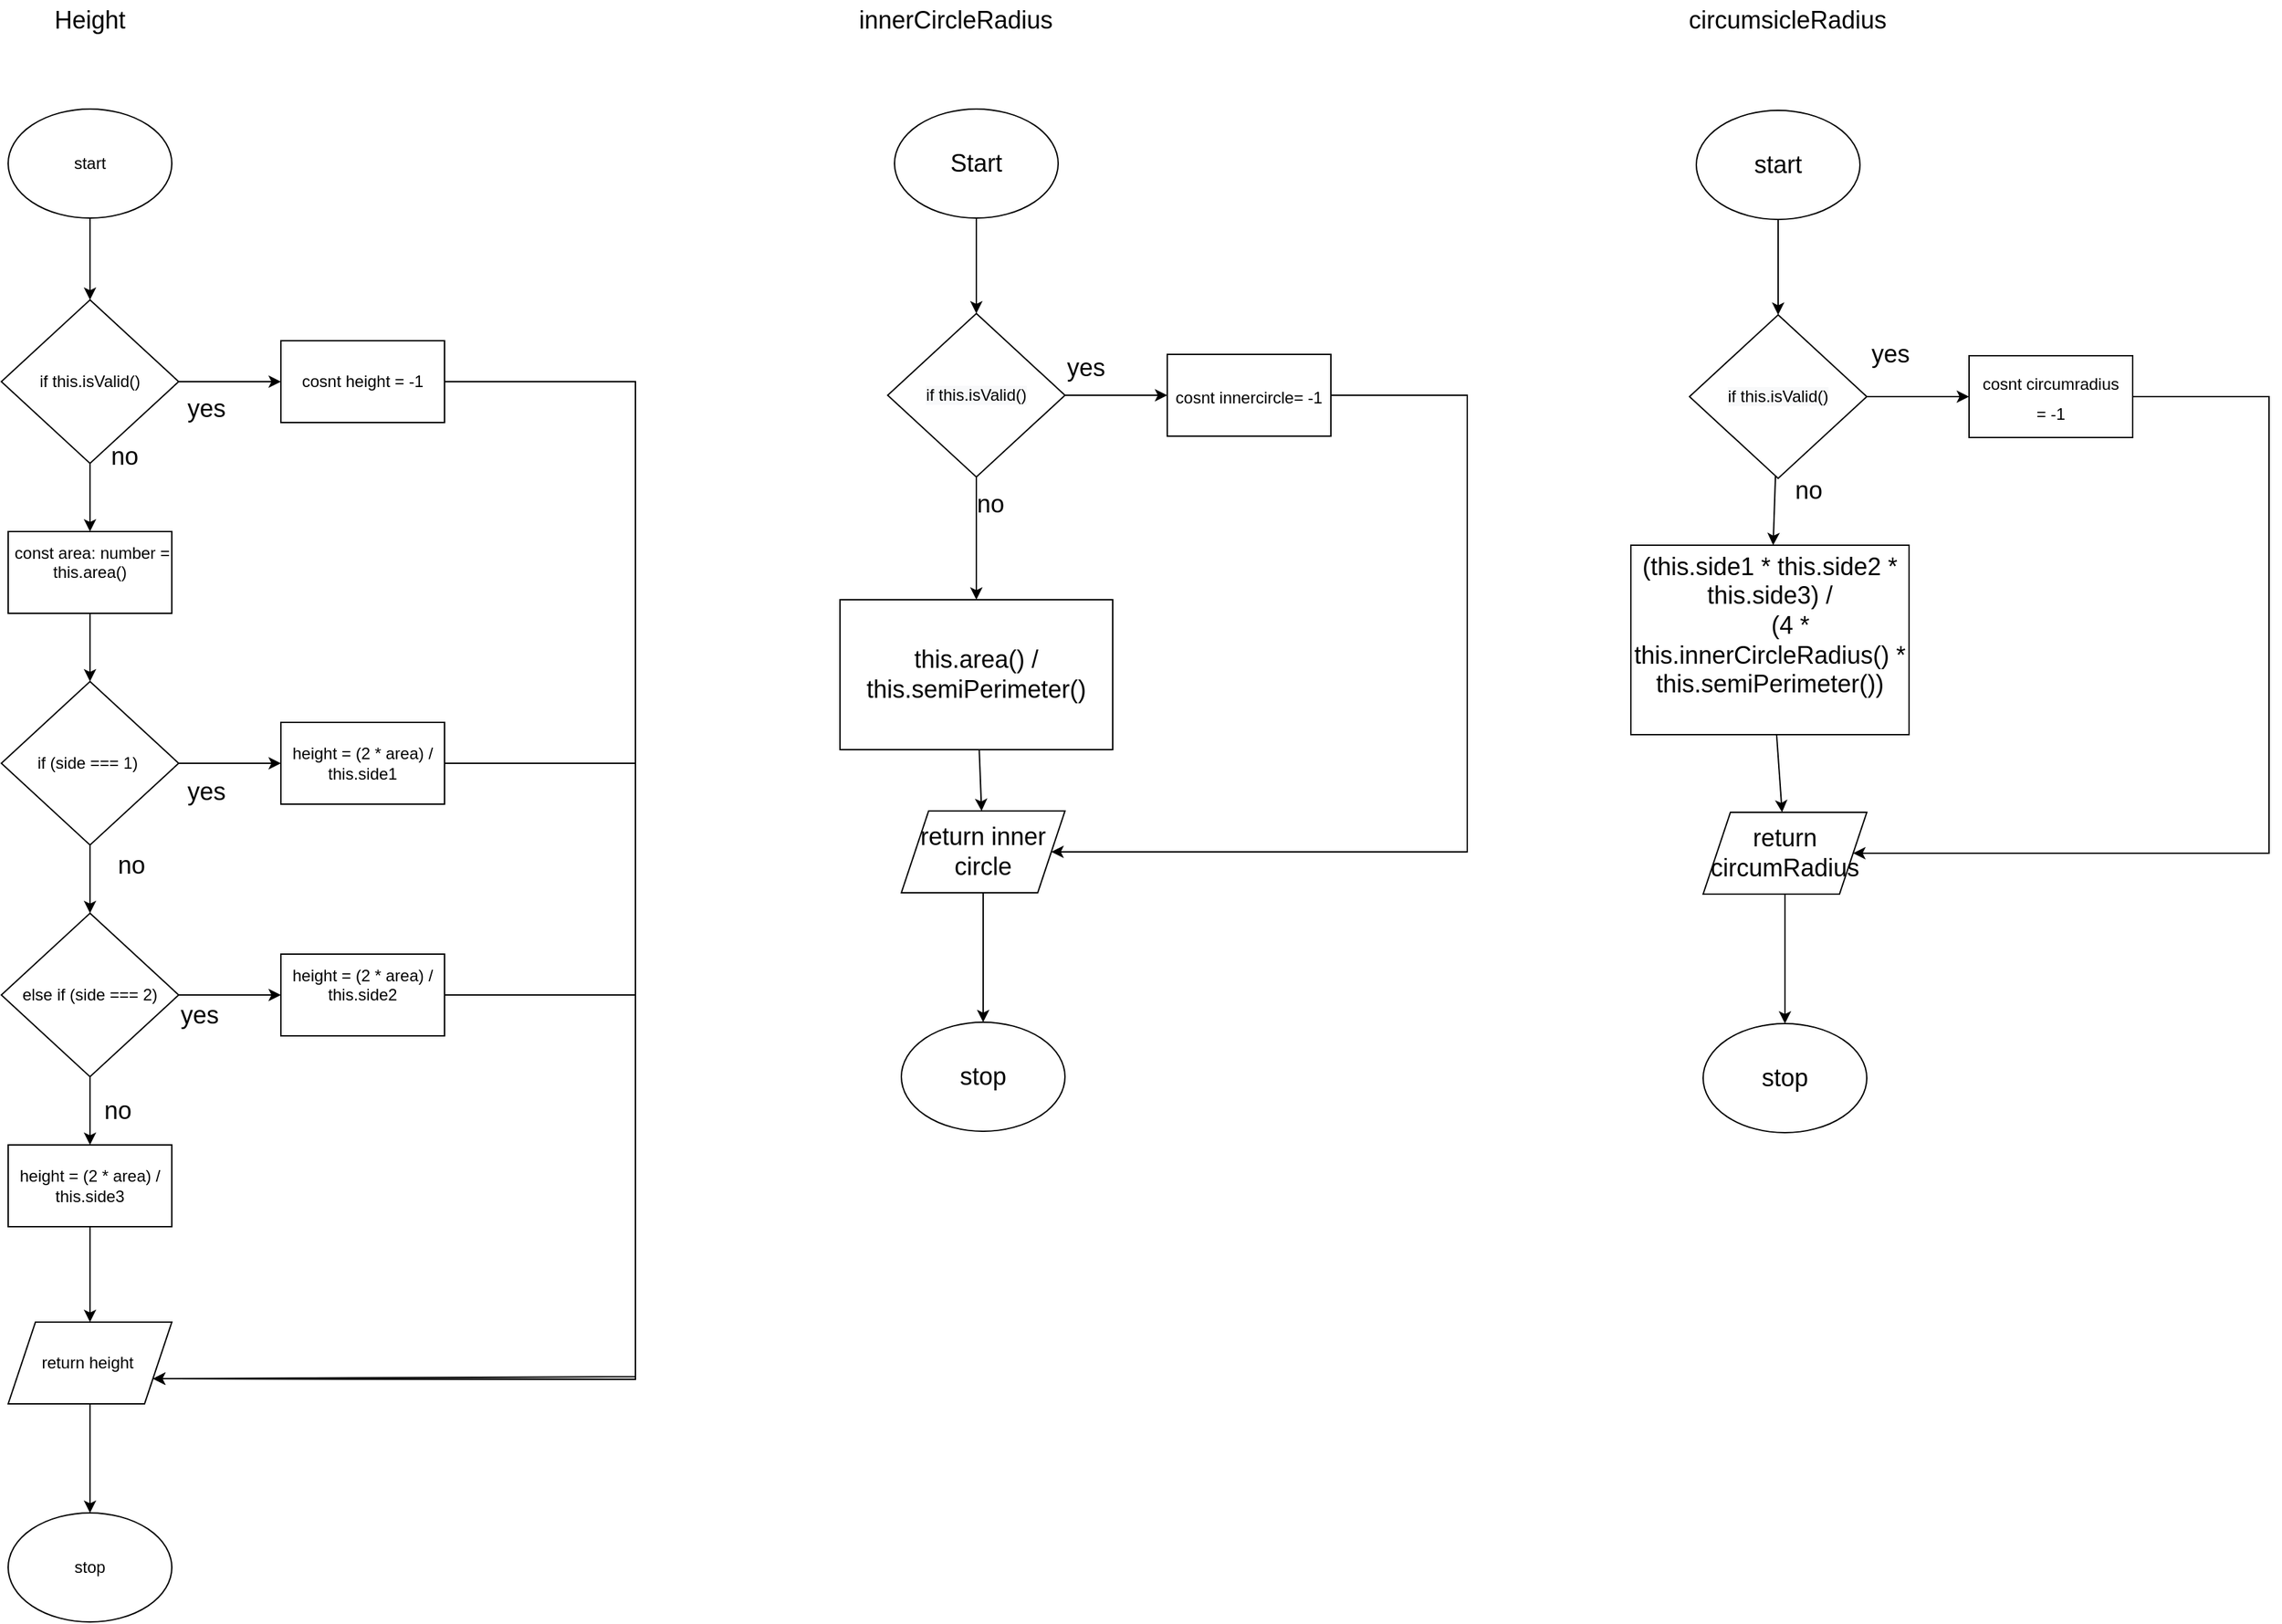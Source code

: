 <mxfile>
    <diagram id="4KkaCEr9CVkL8nyE6fed" name="Page-1">
        <mxGraphModel dx="958" dy="1805" grid="1" gridSize="10" guides="1" tooltips="1" connect="1" arrows="1" fold="1" page="1" pageScale="1" pageWidth="827" pageHeight="1169" math="0" shadow="0">
            <root>
                <mxCell id="0"/>
                <mxCell id="1" parent="0"/>
                <mxCell id="2" value="stop" style="ellipse;whiteSpace=wrap;html=1;" vertex="1" parent="1">
                    <mxGeometry x="70" y="1040" width="120" height="80" as="geometry"/>
                </mxCell>
                <mxCell id="24" value="" style="edgeStyle=none;html=1;fontSize=18;" edge="1" parent="1" source="3" target="6">
                    <mxGeometry relative="1" as="geometry"/>
                </mxCell>
                <mxCell id="3" value="start" style="ellipse;whiteSpace=wrap;html=1;" vertex="1" parent="1">
                    <mxGeometry x="70" y="10" width="120" height="80" as="geometry"/>
                </mxCell>
                <mxCell id="28" value="" style="edgeStyle=none;html=1;fontSize=18;" edge="1" parent="1" source="4" target="8">
                    <mxGeometry relative="1" as="geometry"/>
                </mxCell>
                <mxCell id="32" value="" style="edgeStyle=none;html=1;fontSize=18;" edge="1" parent="1" source="4" target="10">
                    <mxGeometry relative="1" as="geometry"/>
                </mxCell>
                <mxCell id="4" value="else if (side === 2)" style="rhombus;whiteSpace=wrap;html=1;" vertex="1" parent="1">
                    <mxGeometry x="65" y="600" width="130" height="120" as="geometry"/>
                </mxCell>
                <mxCell id="27" value="" style="edgeStyle=none;html=1;fontSize=18;" edge="1" parent="1" source="5" target="4">
                    <mxGeometry relative="1" as="geometry"/>
                </mxCell>
                <mxCell id="31" value="" style="edgeStyle=none;html=1;fontSize=18;" edge="1" parent="1" source="5" target="11">
                    <mxGeometry relative="1" as="geometry"/>
                </mxCell>
                <mxCell id="5" value="if (side === 1)&amp;nbsp;" style="rhombus;whiteSpace=wrap;html=1;" vertex="1" parent="1">
                    <mxGeometry x="65" y="430" width="130" height="120" as="geometry"/>
                </mxCell>
                <mxCell id="25" value="" style="edgeStyle=none;html=1;fontSize=18;" edge="1" parent="1" source="6" target="7">
                    <mxGeometry relative="1" as="geometry"/>
                </mxCell>
                <mxCell id="33" value="" style="edgeStyle=none;html=1;fontSize=18;" edge="1" parent="1" source="6" target="12">
                    <mxGeometry relative="1" as="geometry"/>
                </mxCell>
                <mxCell id="6" value="if this.isValid()" style="rhombus;whiteSpace=wrap;html=1;" vertex="1" parent="1">
                    <mxGeometry x="65" y="150" width="130" height="120" as="geometry"/>
                </mxCell>
                <mxCell id="26" value="" style="edgeStyle=none;html=1;fontSize=18;" edge="1" parent="1" source="7" target="5">
                    <mxGeometry relative="1" as="geometry"/>
                </mxCell>
                <mxCell id="7" value="&lt;div&gt;&amp;nbsp;const area: number = this.area()&lt;/div&gt;&lt;div&gt;&lt;br&gt;&lt;/div&gt;" style="rounded=0;whiteSpace=wrap;html=1;" vertex="1" parent="1">
                    <mxGeometry x="70" y="320" width="120" height="60" as="geometry"/>
                </mxCell>
                <mxCell id="29" value="" style="edgeStyle=none;html=1;fontSize=18;" edge="1" parent="1" source="8" target="9">
                    <mxGeometry relative="1" as="geometry"/>
                </mxCell>
                <mxCell id="8" value="&lt;div&gt;height = (2 * area) / this.side3&lt;/div&gt;" style="rounded=0;whiteSpace=wrap;html=1;" vertex="1" parent="1">
                    <mxGeometry x="70" y="770" width="120" height="60" as="geometry"/>
                </mxCell>
                <mxCell id="30" value="" style="edgeStyle=none;html=1;fontSize=18;" edge="1" parent="1" source="9" target="2">
                    <mxGeometry relative="1" as="geometry"/>
                </mxCell>
                <mxCell id="9" value="return height&amp;nbsp;" style="shape=parallelogram;perimeter=parallelogramPerimeter;whiteSpace=wrap;html=1;fixedSize=1;" vertex="1" parent="1">
                    <mxGeometry x="70" y="900" width="120" height="60" as="geometry"/>
                </mxCell>
                <mxCell id="37" style="edgeStyle=none;rounded=0;html=1;entryX=1;entryY=0.75;entryDx=0;entryDy=0;fontSize=18;" edge="1" parent="1" source="10" target="9">
                    <mxGeometry relative="1" as="geometry">
                        <Array as="points">
                            <mxPoint x="530" y="660"/>
                            <mxPoint x="530" y="940"/>
                        </Array>
                    </mxGeometry>
                </mxCell>
                <mxCell id="10" value="&lt;div&gt;height = (2 * area) / this.side2&lt;/div&gt;&lt;div&gt;&lt;br&gt;&lt;/div&gt;" style="rounded=0;whiteSpace=wrap;html=1;" vertex="1" parent="1">
                    <mxGeometry x="270" y="630" width="120" height="60" as="geometry"/>
                </mxCell>
                <mxCell id="36" style="edgeStyle=none;html=1;entryX=1;entryY=0.75;entryDx=0;entryDy=0;fontSize=18;rounded=0;" edge="1" parent="1" source="11" target="9">
                    <mxGeometry relative="1" as="geometry">
                        <Array as="points">
                            <mxPoint x="530" y="490"/>
                            <mxPoint x="530" y="942"/>
                        </Array>
                    </mxGeometry>
                </mxCell>
                <mxCell id="11" value="height = (2 * area) / this.side1" style="rounded=0;whiteSpace=wrap;html=1;" vertex="1" parent="1">
                    <mxGeometry x="270" y="460" width="120" height="60" as="geometry"/>
                </mxCell>
                <mxCell id="35" style="edgeStyle=none;html=1;entryX=1;entryY=0.75;entryDx=0;entryDy=0;fontSize=18;rounded=0;" edge="1" parent="1" source="12" target="9">
                    <mxGeometry relative="1" as="geometry">
                        <Array as="points">
                            <mxPoint x="530" y="210"/>
                            <mxPoint x="530" y="942"/>
                        </Array>
                    </mxGeometry>
                </mxCell>
                <mxCell id="12" value="cosnt height = -1" style="rounded=0;whiteSpace=wrap;html=1;" vertex="1" parent="1">
                    <mxGeometry x="270" y="180" width="120" height="60" as="geometry"/>
                </mxCell>
                <mxCell id="13" value="&lt;font style=&quot;font-size: 18px&quot;&gt;Height&lt;/font&gt;" style="text;html=1;strokeColor=none;fillColor=none;align=center;verticalAlign=middle;whiteSpace=wrap;rounded=0;" vertex="1" parent="1">
                    <mxGeometry x="85" y="-70" width="90" height="30" as="geometry"/>
                </mxCell>
                <mxCell id="16" value="&lt;font style=&quot;font-size: 18px&quot;&gt;circumsicleRadius&lt;/font&gt;" style="text;html=1;strokeColor=none;fillColor=none;align=center;verticalAlign=middle;whiteSpace=wrap;rounded=0;" vertex="1" parent="1">
                    <mxGeometry x="1330" y="-70" width="90" height="30" as="geometry"/>
                </mxCell>
                <mxCell id="17" value="&lt;font style=&quot;font-size: 18px&quot;&gt;innerCircleRadius&lt;/font&gt;" style="text;html=1;strokeColor=none;fillColor=none;align=center;verticalAlign=middle;whiteSpace=wrap;rounded=0;" vertex="1" parent="1">
                    <mxGeometry x="720" y="-70" width="90" height="30" as="geometry"/>
                </mxCell>
                <mxCell id="18" value="stop" style="ellipse;whiteSpace=wrap;html=1;fontSize=18;" vertex="1" parent="1">
                    <mxGeometry x="725" y="680" width="120" height="80" as="geometry"/>
                </mxCell>
                <mxCell id="38" value="" style="edgeStyle=none;rounded=0;html=1;fontSize=18;" edge="1" parent="1" source="19" target="20">
                    <mxGeometry relative="1" as="geometry"/>
                </mxCell>
                <mxCell id="19" value="Start" style="ellipse;whiteSpace=wrap;html=1;fontSize=18;" vertex="1" parent="1">
                    <mxGeometry x="720" y="10" width="120" height="80" as="geometry"/>
                </mxCell>
                <mxCell id="39" value="" style="edgeStyle=none;rounded=0;html=1;fontSize=18;" edge="1" parent="1" source="20" target="21">
                    <mxGeometry relative="1" as="geometry"/>
                </mxCell>
                <mxCell id="42" value="" style="edgeStyle=none;rounded=0;html=1;fontSize=18;" edge="1" parent="1" source="20" target="23">
                    <mxGeometry relative="1" as="geometry"/>
                </mxCell>
                <mxCell id="20" value="&#10;&#10;&lt;span style=&quot;color: rgb(0, 0, 0); font-family: helvetica; font-size: 12px; font-style: normal; font-weight: 400; letter-spacing: normal; text-align: center; text-indent: 0px; text-transform: none; word-spacing: 0px; background-color: rgb(248, 249, 250); display: inline; float: none;&quot;&gt;if this.isValid()&lt;/span&gt;&#10;&#10;" style="rhombus;whiteSpace=wrap;html=1;" vertex="1" parent="1">
                    <mxGeometry x="715" y="160" width="130" height="120" as="geometry"/>
                </mxCell>
                <mxCell id="40" value="" style="edgeStyle=none;rounded=0;html=1;fontSize=18;" edge="1" parent="1" source="21" target="22">
                    <mxGeometry relative="1" as="geometry"/>
                </mxCell>
                <mxCell id="21" value="this.area() / this.semiPerimeter()" style="rounded=0;whiteSpace=wrap;html=1;fontSize=18;" vertex="1" parent="1">
                    <mxGeometry x="680" y="370" width="200" height="110" as="geometry"/>
                </mxCell>
                <mxCell id="41" value="" style="edgeStyle=none;rounded=0;html=1;fontSize=18;" edge="1" parent="1" source="22" target="18">
                    <mxGeometry relative="1" as="geometry"/>
                </mxCell>
                <mxCell id="22" value="return inner circle" style="shape=parallelogram;perimeter=parallelogramPerimeter;whiteSpace=wrap;html=1;fixedSize=1;fontSize=18;" vertex="1" parent="1">
                    <mxGeometry x="725" y="525" width="120" height="60" as="geometry"/>
                </mxCell>
                <mxCell id="43" style="edgeStyle=none;rounded=0;html=1;entryX=1;entryY=0.5;entryDx=0;entryDy=0;fontSize=18;" edge="1" parent="1" source="23" target="22">
                    <mxGeometry relative="1" as="geometry">
                        <Array as="points">
                            <mxPoint x="1140" y="220"/>
                            <mxPoint x="1140" y="555"/>
                        </Array>
                    </mxGeometry>
                </mxCell>
                <mxCell id="23" value="&lt;span style=&quot;font-size: 12px&quot;&gt;cosnt innercircle= -1&lt;/span&gt;" style="rounded=0;whiteSpace=wrap;html=1;fontSize=18;" vertex="1" parent="1">
                    <mxGeometry x="920" y="190" width="120" height="60" as="geometry"/>
                </mxCell>
                <mxCell id="44" value="stop" style="ellipse;whiteSpace=wrap;html=1;fontSize=18;" vertex="1" parent="1">
                    <mxGeometry x="1313" y="681" width="120" height="80" as="geometry"/>
                </mxCell>
                <mxCell id="45" value="" style="edgeStyle=none;rounded=0;html=1;fontSize=18;" edge="1" parent="1" source="46" target="49">
                    <mxGeometry relative="1" as="geometry"/>
                </mxCell>
                <mxCell id="46" value="start" style="ellipse;whiteSpace=wrap;html=1;fontSize=18;" vertex="1" parent="1">
                    <mxGeometry x="1308" y="11" width="120" height="80" as="geometry"/>
                </mxCell>
                <mxCell id="47" value="" style="edgeStyle=none;rounded=0;html=1;fontSize=18;" edge="1" parent="1" source="49" target="51">
                    <mxGeometry relative="1" as="geometry"/>
                </mxCell>
                <mxCell id="48" value="" style="edgeStyle=none;rounded=0;html=1;fontSize=18;" edge="1" parent="1" source="49" target="55">
                    <mxGeometry relative="1" as="geometry"/>
                </mxCell>
                <mxCell id="49" value="&#10;&#10;&lt;span style=&quot;color: rgb(0, 0, 0); font-size: 12px; font-style: normal; font-weight: 400; letter-spacing: normal; text-align: center; text-indent: 0px; text-transform: none; word-spacing: 0px; font-family: helvetica; background-color: rgb(248, 249, 250); display: inline; float: none;&quot;&gt;if this.isValid()&lt;/span&gt;&lt;br style=&quot;color: rgb(0, 0, 0); font-family: helvetica; font-size: 12px; font-style: normal; font-weight: 400; letter-spacing: normal; text-align: center; text-indent: 0px; text-transform: none; word-spacing: 0px; background-color: rgb(248, 249, 250);&quot;&gt;&#10;&#10;" style="rhombus;whiteSpace=wrap;html=1;" vertex="1" parent="1">
                    <mxGeometry x="1303" y="161" width="130" height="120" as="geometry"/>
                </mxCell>
                <mxCell id="50" value="" style="edgeStyle=none;rounded=0;html=1;fontSize=18;" edge="1" parent="1" source="51" target="53">
                    <mxGeometry relative="1" as="geometry"/>
                </mxCell>
                <mxCell id="51" value="&lt;div&gt;(this.side1 * this.side2 * this.side3) /&lt;/div&gt;&lt;div&gt;&amp;nbsp; &amp;nbsp; &amp;nbsp; (4 * this.innerCircleRadius() * this.semiPerimeter())&lt;/div&gt;&lt;div&gt;&lt;br&gt;&lt;/div&gt;" style="rounded=0;whiteSpace=wrap;html=1;fontSize=18;" vertex="1" parent="1">
                    <mxGeometry x="1260" y="330" width="204" height="139" as="geometry"/>
                </mxCell>
                <mxCell id="52" value="" style="edgeStyle=none;rounded=0;html=1;fontSize=18;" edge="1" parent="1" source="53" target="44">
                    <mxGeometry relative="1" as="geometry"/>
                </mxCell>
                <mxCell id="53" value="return circumRadius" style="shape=parallelogram;perimeter=parallelogramPerimeter;whiteSpace=wrap;html=1;fixedSize=1;fontSize=18;" vertex="1" parent="1">
                    <mxGeometry x="1313" y="526" width="120" height="60" as="geometry"/>
                </mxCell>
                <mxCell id="54" style="edgeStyle=none;rounded=0;html=1;entryX=1;entryY=0.5;entryDx=0;entryDy=0;fontSize=18;" edge="1" parent="1" source="55" target="53">
                    <mxGeometry relative="1" as="geometry">
                        <Array as="points">
                            <mxPoint x="1728" y="221"/>
                            <mxPoint x="1728" y="556"/>
                        </Array>
                    </mxGeometry>
                </mxCell>
                <mxCell id="55" value="&lt;span style=&quot;font-size: 12px&quot;&gt;cosnt circumradius&lt;br&gt;= -1&lt;/span&gt;" style="rounded=0;whiteSpace=wrap;html=1;fontSize=18;" vertex="1" parent="1">
                    <mxGeometry x="1508" y="191" width="120" height="60" as="geometry"/>
                </mxCell>
                <mxCell id="56" value="no" style="text;html=1;align=center;verticalAlign=middle;resizable=0;points=[];autosize=1;strokeColor=none;fillColor=none;fontSize=18;" vertex="1" parent="1">
                    <mxGeometry x="135" y="250" width="40" height="30" as="geometry"/>
                </mxCell>
                <mxCell id="58" value="yes" style="text;html=1;align=center;verticalAlign=middle;resizable=0;points=[];autosize=1;strokeColor=none;fillColor=none;fontSize=18;" vertex="1" parent="1">
                    <mxGeometry x="840" y="185" width="40" height="30" as="geometry"/>
                </mxCell>
                <mxCell id="59" value="no" style="text;html=1;align=center;verticalAlign=middle;resizable=0;points=[];autosize=1;strokeColor=none;fillColor=none;fontSize=18;" vertex="1" parent="1">
                    <mxGeometry x="770" y="285" width="40" height="30" as="geometry"/>
                </mxCell>
                <mxCell id="61" value="no" style="text;html=1;align=center;verticalAlign=middle;resizable=0;points=[];autosize=1;strokeColor=none;fillColor=none;fontSize=18;" vertex="1" parent="1">
                    <mxGeometry x="130" y="730" width="40" height="30" as="geometry"/>
                </mxCell>
                <mxCell id="62" value="no" style="text;html=1;align=center;verticalAlign=middle;resizable=0;points=[];autosize=1;strokeColor=none;fillColor=none;fontSize=18;" vertex="1" parent="1">
                    <mxGeometry x="140" y="550" width="40" height="30" as="geometry"/>
                </mxCell>
                <mxCell id="63" value="yes" style="text;html=1;align=center;verticalAlign=middle;resizable=0;points=[];autosize=1;strokeColor=none;fillColor=none;fontSize=18;" vertex="1" parent="1">
                    <mxGeometry x="190" y="660" width="40" height="30" as="geometry"/>
                </mxCell>
                <mxCell id="64" value="yes" style="text;html=1;align=center;verticalAlign=middle;resizable=0;points=[];autosize=1;strokeColor=none;fillColor=none;fontSize=18;" vertex="1" parent="1">
                    <mxGeometry x="195" y="215" width="40" height="30" as="geometry"/>
                </mxCell>
                <mxCell id="65" value="yes" style="text;html=1;align=center;verticalAlign=middle;resizable=0;points=[];autosize=1;strokeColor=none;fillColor=none;fontSize=18;" vertex="1" parent="1">
                    <mxGeometry x="195" y="496" width="40" height="30" as="geometry"/>
                </mxCell>
                <mxCell id="68" value="yes" style="text;html=1;align=center;verticalAlign=middle;resizable=0;points=[];autosize=1;strokeColor=none;fillColor=none;fontSize=18;" vertex="1" parent="1">
                    <mxGeometry x="1430" y="175" width="40" height="30" as="geometry"/>
                </mxCell>
                <mxCell id="69" value="no" style="text;html=1;align=center;verticalAlign=middle;resizable=0;points=[];autosize=1;strokeColor=none;fillColor=none;fontSize=18;" vertex="1" parent="1">
                    <mxGeometry x="1370" y="275" width="40" height="30" as="geometry"/>
                </mxCell>
            </root>
        </mxGraphModel>
    </diagram>
</mxfile>